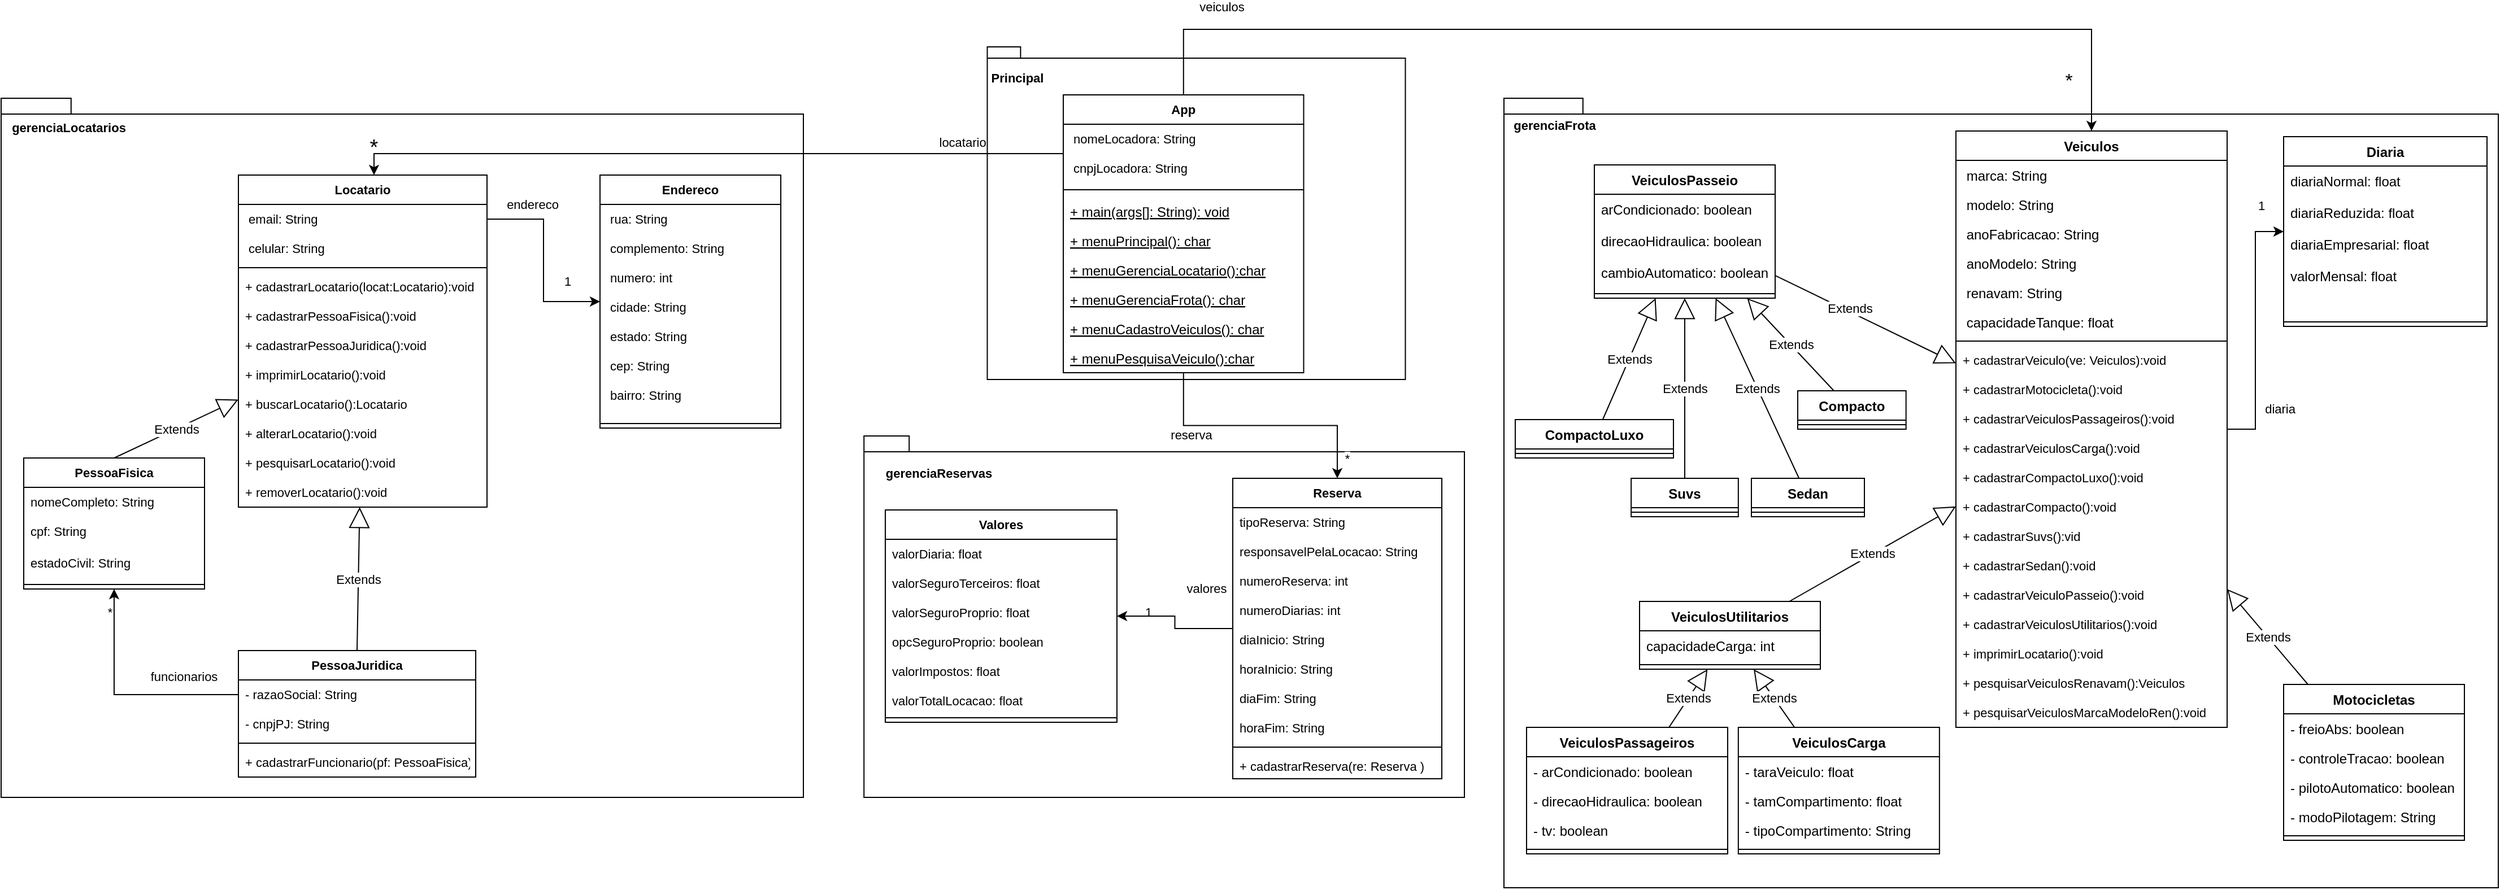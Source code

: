 <mxfile version="17.1.4" type="google"><diagram id="C5RBs43oDa-KdzZeNtuy" name="Page-1"><mxGraphModel dx="2722" dy="3010" grid="1" gridSize="10" guides="1" tooltips="1" connect="1" arrows="1" fold="1" page="1" pageScale="1" pageWidth="1169" pageHeight="827" math="0" shadow="0"><root><mxCell id="WIyWlLk6GJQsqaUBKTNV-0"/><mxCell id="WIyWlLk6GJQsqaUBKTNV-1" parent="WIyWlLk6GJQsqaUBKTNV-0"/><mxCell id="f5WCzHuS6h2SsSPqERTB-0" value="" style="shape=folder;fontStyle=1;spacingTop=10;tabWidth=40;tabHeight=14;tabPosition=left;html=1;rounded=0;" parent="WIyWlLk6GJQsqaUBKTNV-1" vertex="1"><mxGeometry x="200" y="-1759" width="880" height="699" as="geometry"/></mxCell><mxCell id="wvUOga4sZk3MibEgapbi-21" value="" style="shape=folder;fontStyle=0;spacingTop=10;tabWidth=40;tabHeight=14;tabPosition=left;html=1;fontSize=11;" parent="WIyWlLk6GJQsqaUBKTNV-1" vertex="1"><mxGeometry x="-366.38" y="-1460" width="531.38" height="320" as="geometry"/></mxCell><mxCell id="60CtqYvr-XfovUEwotvY-2" value="" style="shape=folder;fontStyle=0;spacingTop=10;tabWidth=40;tabHeight=14;tabPosition=left;html=1;fontSize=11;" parent="WIyWlLk6GJQsqaUBKTNV-1" vertex="1"><mxGeometry x="-1130" y="-1759" width="710" height="619" as="geometry"/></mxCell><mxCell id="60CtqYvr-XfovUEwotvY-3" value="&lt;span style=&quot;font-size: 11px;&quot;&gt;gerenciaLocatarios&lt;/span&gt;" style="text;html=1;strokeColor=none;fillColor=none;align=center;verticalAlign=middle;whiteSpace=wrap;rounded=0;fontSize=11;strokeWidth=1;fontStyle=1" parent="WIyWlLk6GJQsqaUBKTNV-1" vertex="1"><mxGeometry x="-1130" y="-1747" width="120" height="27" as="geometry"/></mxCell><mxCell id="60CtqYvr-XfovUEwotvY-4" value="Locatario" style="swimlane;fontStyle=1;align=center;verticalAlign=top;childLayout=stackLayout;horizontal=1;startSize=26;horizontalStack=0;resizeParent=1;resizeParentMax=0;resizeLast=0;collapsible=1;marginBottom=0;fontSize=11;" parent="WIyWlLk6GJQsqaUBKTNV-1" vertex="1"><mxGeometry x="-920" y="-1691" width="220" height="294" as="geometry"/></mxCell><mxCell id="60CtqYvr-XfovUEwotvY-5" value=" email: String" style="text;strokeColor=none;fillColor=none;align=left;verticalAlign=top;spacingLeft=4;spacingRight=4;overflow=hidden;rotatable=0;points=[[0,0.5],[1,0.5]];portConstraint=eastwest;fontSize=11;" parent="60CtqYvr-XfovUEwotvY-4" vertex="1"><mxGeometry y="26" width="220" height="26" as="geometry"/></mxCell><mxCell id="wpkVDxF6oWRX6tYwEWCK-0" value=" celular: String" style="text;strokeColor=none;fillColor=none;align=left;verticalAlign=top;spacingLeft=4;spacingRight=4;overflow=hidden;rotatable=0;points=[[0,0.5],[1,0.5]];portConstraint=eastwest;fontSize=11;" parent="60CtqYvr-XfovUEwotvY-4" vertex="1"><mxGeometry y="52" width="220" height="26" as="geometry"/></mxCell><mxCell id="60CtqYvr-XfovUEwotvY-6" value="" style="line;strokeWidth=1;fillColor=none;align=left;verticalAlign=middle;spacingTop=-1;spacingLeft=3;spacingRight=3;rotatable=0;labelPosition=right;points=[];portConstraint=eastwest;fontSize=11;" parent="60CtqYvr-XfovUEwotvY-4" vertex="1"><mxGeometry y="78" width="220" height="8" as="geometry"/></mxCell><mxCell id="xu6bEpCi-2sObkax_gMU-1" value="+ cadastrarLocatario(locat:Locatario):void" style="text;strokeColor=none;fillColor=none;align=left;verticalAlign=top;spacingLeft=4;spacingRight=4;overflow=hidden;rotatable=0;points=[[0,0.5],[1,0.5]];portConstraint=eastwest;fontSize=11;" parent="60CtqYvr-XfovUEwotvY-4" vertex="1"><mxGeometry y="86" width="220" height="26" as="geometry"/></mxCell><mxCell id="xu6bEpCi-2sObkax_gMU-2" value="+ cadastrarPessoaFisica():void" style="text;strokeColor=none;fillColor=none;align=left;verticalAlign=top;spacingLeft=4;spacingRight=4;overflow=hidden;rotatable=0;points=[[0,0.5],[1,0.5]];portConstraint=eastwest;fontSize=11;" parent="60CtqYvr-XfovUEwotvY-4" vertex="1"><mxGeometry y="112" width="220" height="26" as="geometry"/></mxCell><mxCell id="xu6bEpCi-2sObkax_gMU-3" value="+ cadastrarPessoaJuridica():void" style="text;strokeColor=none;fillColor=none;align=left;verticalAlign=top;spacingLeft=4;spacingRight=4;overflow=hidden;rotatable=0;points=[[0,0.5],[1,0.5]];portConstraint=eastwest;fontSize=11;" parent="60CtqYvr-XfovUEwotvY-4" vertex="1"><mxGeometry y="138" width="220" height="26" as="geometry"/></mxCell><mxCell id="xu6bEpCi-2sObkax_gMU-4" value="+ imprimirLocatario():void" style="text;strokeColor=none;fillColor=none;align=left;verticalAlign=top;spacingLeft=4;spacingRight=4;overflow=hidden;rotatable=0;points=[[0,0.5],[1,0.5]];portConstraint=eastwest;fontSize=11;" parent="60CtqYvr-XfovUEwotvY-4" vertex="1"><mxGeometry y="164" width="220" height="26" as="geometry"/></mxCell><mxCell id="xu6bEpCi-2sObkax_gMU-5" value="+ buscarLocatario():Locatario" style="text;strokeColor=none;fillColor=none;align=left;verticalAlign=top;spacingLeft=4;spacingRight=4;overflow=hidden;rotatable=0;points=[[0,0.5],[1,0.5]];portConstraint=eastwest;fontSize=11;" parent="60CtqYvr-XfovUEwotvY-4" vertex="1"><mxGeometry y="190" width="220" height="26" as="geometry"/></mxCell><mxCell id="xu6bEpCi-2sObkax_gMU-6" value="+ alterarLocatario():void" style="text;strokeColor=none;fillColor=none;align=left;verticalAlign=top;spacingLeft=4;spacingRight=4;overflow=hidden;rotatable=0;points=[[0,0.5],[1,0.5]];portConstraint=eastwest;fontSize=11;" parent="60CtqYvr-XfovUEwotvY-4" vertex="1"><mxGeometry y="216" width="220" height="26" as="geometry"/></mxCell><mxCell id="xu6bEpCi-2sObkax_gMU-7" value="+ pesquisarLocatario():void" style="text;strokeColor=none;fillColor=none;align=left;verticalAlign=top;spacingLeft=4;spacingRight=4;overflow=hidden;rotatable=0;points=[[0,0.5],[1,0.5]];portConstraint=eastwest;fontSize=11;" parent="60CtqYvr-XfovUEwotvY-4" vertex="1"><mxGeometry y="242" width="220" height="26" as="geometry"/></mxCell><mxCell id="xu6bEpCi-2sObkax_gMU-8" value="+ removerLocatario():void" style="text;strokeColor=none;fillColor=none;align=left;verticalAlign=top;spacingLeft=4;spacingRight=4;overflow=hidden;rotatable=0;points=[[0,0.5],[1,0.5]];portConstraint=eastwest;fontSize=11;" parent="60CtqYvr-XfovUEwotvY-4" vertex="1"><mxGeometry y="268" width="220" height="26" as="geometry"/></mxCell><mxCell id="wpkVDxF6oWRX6tYwEWCK-5" value="Endereco" style="swimlane;fontStyle=1;align=center;verticalAlign=top;childLayout=stackLayout;horizontal=1;startSize=26;horizontalStack=0;resizeParent=1;resizeParentMax=0;resizeLast=0;collapsible=1;marginBottom=0;fontSize=11;" parent="WIyWlLk6GJQsqaUBKTNV-1" vertex="1"><mxGeometry x="-600" y="-1691" width="160" height="224" as="geometry"/></mxCell><mxCell id="wpkVDxF6oWRX6tYwEWCK-6" value=" rua: String" style="text;strokeColor=none;fillColor=none;align=left;verticalAlign=top;spacingLeft=4;spacingRight=4;overflow=hidden;rotatable=0;points=[[0,0.5],[1,0.5]];portConstraint=eastwest;fontSize=11;" parent="wpkVDxF6oWRX6tYwEWCK-5" vertex="1"><mxGeometry y="26" width="160" height="26" as="geometry"/></mxCell><mxCell id="wpkVDxF6oWRX6tYwEWCK-9" value=" complemento: String" style="text;strokeColor=none;fillColor=none;align=left;verticalAlign=top;spacingLeft=4;spacingRight=4;overflow=hidden;rotatable=0;points=[[0,0.5],[1,0.5]];portConstraint=eastwest;fontSize=11;" parent="wpkVDxF6oWRX6tYwEWCK-5" vertex="1"><mxGeometry y="52" width="160" height="26" as="geometry"/></mxCell><mxCell id="wpkVDxF6oWRX6tYwEWCK-12" value=" numero: int" style="text;strokeColor=none;fillColor=none;align=left;verticalAlign=top;spacingLeft=4;spacingRight=4;overflow=hidden;rotatable=0;points=[[0,0.5],[1,0.5]];portConstraint=eastwest;fontSize=11;" parent="wpkVDxF6oWRX6tYwEWCK-5" vertex="1"><mxGeometry y="78" width="160" height="26" as="geometry"/></mxCell><mxCell id="wpkVDxF6oWRX6tYwEWCK-10" value=" cidade: String" style="text;strokeColor=none;fillColor=none;align=left;verticalAlign=top;spacingLeft=4;spacingRight=4;overflow=hidden;rotatable=0;points=[[0,0.5],[1,0.5]];portConstraint=eastwest;fontSize=11;" parent="wpkVDxF6oWRX6tYwEWCK-5" vertex="1"><mxGeometry y="104" width="160" height="26" as="geometry"/></mxCell><mxCell id="25OXqh8H817tWgB1bg8E-10" value=" estado: String" style="text;strokeColor=none;fillColor=none;align=left;verticalAlign=top;spacingLeft=4;spacingRight=4;overflow=hidden;rotatable=0;points=[[0,0.5],[1,0.5]];portConstraint=eastwest;fontSize=11;" vertex="1" parent="wpkVDxF6oWRX6tYwEWCK-5"><mxGeometry y="130" width="160" height="26" as="geometry"/></mxCell><mxCell id="wpkVDxF6oWRX6tYwEWCK-11" value=" cep: String&#10;&#10; bairro: String&#10; &#10;" style="text;strokeColor=none;fillColor=none;align=left;verticalAlign=top;spacingLeft=4;spacingRight=4;overflow=hidden;rotatable=0;points=[[0,0.5],[1,0.5]];portConstraint=eastwest;fontSize=11;" parent="wpkVDxF6oWRX6tYwEWCK-5" vertex="1"><mxGeometry y="156" width="160" height="60" as="geometry"/></mxCell><mxCell id="wpkVDxF6oWRX6tYwEWCK-7" value="" style="line;strokeWidth=1;fillColor=none;align=left;verticalAlign=middle;spacingTop=-1;spacingLeft=3;spacingRight=3;rotatable=0;labelPosition=right;points=[];portConstraint=eastwest;fontSize=11;" parent="wpkVDxF6oWRX6tYwEWCK-5" vertex="1"><mxGeometry y="216" width="160" height="8" as="geometry"/></mxCell><mxCell id="wpkVDxF6oWRX6tYwEWCK-16" value="PessoaFisica" style="swimlane;fontStyle=1;align=center;verticalAlign=top;childLayout=stackLayout;horizontal=1;startSize=26;horizontalStack=0;resizeParent=1;resizeParentMax=0;resizeLast=0;collapsible=1;marginBottom=0;fontSize=11;" parent="WIyWlLk6GJQsqaUBKTNV-1" vertex="1"><mxGeometry x="-1110" y="-1440.5" width="160" height="116" as="geometry"/></mxCell><mxCell id="wpkVDxF6oWRX6tYwEWCK-17" value="nomeCompleto: String" style="text;strokeColor=none;fillColor=none;align=left;verticalAlign=top;spacingLeft=4;spacingRight=4;overflow=hidden;rotatable=0;points=[[0,0.5],[1,0.5]];portConstraint=eastwest;fontSize=11;" parent="wpkVDxF6oWRX6tYwEWCK-16" vertex="1"><mxGeometry y="26" width="160" height="26" as="geometry"/></mxCell><mxCell id="wpkVDxF6oWRX6tYwEWCK-20" value="cpf: String" style="text;strokeColor=none;fillColor=none;align=left;verticalAlign=top;spacingLeft=4;spacingRight=4;overflow=hidden;rotatable=0;points=[[0,0.5],[1,0.5]];portConstraint=eastwest;fontSize=11;" parent="wpkVDxF6oWRX6tYwEWCK-16" vertex="1"><mxGeometry y="52" width="160" height="28" as="geometry"/></mxCell><mxCell id="e04kDL-8X97WG5UalyEQ-0" value="estadoCivil: String" style="text;strokeColor=none;fillColor=none;align=left;verticalAlign=top;spacingLeft=4;spacingRight=4;overflow=hidden;rotatable=0;points=[[0,0.5],[1,0.5]];portConstraint=eastwest;fontSize=11;" parent="wpkVDxF6oWRX6tYwEWCK-16" vertex="1"><mxGeometry y="80" width="160" height="28" as="geometry"/></mxCell><mxCell id="wpkVDxF6oWRX6tYwEWCK-18" value="" style="line;strokeWidth=1;fillColor=none;align=left;verticalAlign=middle;spacingTop=-1;spacingLeft=3;spacingRight=3;rotatable=0;labelPosition=right;points=[];portConstraint=eastwest;fontSize=11;" parent="wpkVDxF6oWRX6tYwEWCK-16" vertex="1"><mxGeometry y="108" width="160" height="8" as="geometry"/></mxCell><mxCell id="wpkVDxF6oWRX6tYwEWCK-21" value="PessoaJuridica" style="swimlane;fontStyle=1;align=center;verticalAlign=top;childLayout=stackLayout;horizontal=1;startSize=26;horizontalStack=0;resizeParent=1;resizeParentMax=0;resizeLast=0;collapsible=1;marginBottom=0;fontSize=11;" parent="WIyWlLk6GJQsqaUBKTNV-1" vertex="1"><mxGeometry x="-920" y="-1270" width="210" height="112" as="geometry"/></mxCell><mxCell id="wpkVDxF6oWRX6tYwEWCK-22" value="- razaoSocial: String" style="text;strokeColor=none;fillColor=none;align=left;verticalAlign=top;spacingLeft=4;spacingRight=4;overflow=hidden;rotatable=0;points=[[0,0.5],[1,0.5]];portConstraint=eastwest;fontSize=11;" parent="wpkVDxF6oWRX6tYwEWCK-21" vertex="1"><mxGeometry y="26" width="210" height="26" as="geometry"/></mxCell><mxCell id="25OXqh8H817tWgB1bg8E-2" value="- cnpjPJ: String" style="text;strokeColor=none;fillColor=none;align=left;verticalAlign=top;spacingLeft=4;spacingRight=4;overflow=hidden;rotatable=0;points=[[0,0.5],[1,0.5]];portConstraint=eastwest;fontSize=11;" vertex="1" parent="wpkVDxF6oWRX6tYwEWCK-21"><mxGeometry y="52" width="210" height="26" as="geometry"/></mxCell><mxCell id="wpkVDxF6oWRX6tYwEWCK-23" value="" style="line;strokeWidth=1;fillColor=none;align=left;verticalAlign=middle;spacingTop=-1;spacingLeft=3;spacingRight=3;rotatable=0;labelPosition=right;points=[];portConstraint=eastwest;fontSize=11;" parent="wpkVDxF6oWRX6tYwEWCK-21" vertex="1"><mxGeometry y="78" width="210" height="8" as="geometry"/></mxCell><mxCell id="7Cum5CTZ3WNwunQcA9HG-51" value="+ cadastrarFuncionario(pf: PessoaFisica)" style="text;strokeColor=none;fillColor=none;align=left;verticalAlign=top;spacingLeft=4;spacingRight=4;overflow=hidden;rotatable=0;points=[[0,0.5],[1,0.5]];portConstraint=eastwest;fontSize=11;" parent="wpkVDxF6oWRX6tYwEWCK-21" vertex="1"><mxGeometry y="86" width="210" height="26" as="geometry"/></mxCell><mxCell id="wpkVDxF6oWRX6tYwEWCK-46" value="" style="shape=folder;fontStyle=1;spacingTop=10;tabWidth=10;tabHeight=10;tabPosition=left;html=1;fontSize=11;" parent="WIyWlLk6GJQsqaUBKTNV-1" vertex="1"><mxGeometry x="-257.25" y="-1804.5" width="370" height="294.5" as="geometry"/></mxCell><mxCell id="g0V26bKzWmgURF2qT0NO-32" style="edgeStyle=orthogonalEdgeStyle;rounded=0;orthogonalLoop=1;jettySize=auto;html=1;" parent="WIyWlLk6GJQsqaUBKTNV-1" source="wpkVDxF6oWRX6tYwEWCK-49" target="60CtqYvr-XfovUEwotvY-4" edge="1"><mxGeometry relative="1" as="geometry"><Array as="points"><mxPoint x="-800" y="-1710"/></Array></mxGeometry></mxCell><mxCell id="g0V26bKzWmgURF2qT0NO-33" value="&amp;nbsp;locatario" style="edgeLabel;html=1;align=center;verticalAlign=middle;resizable=0;points=[];" parent="g0V26bKzWmgURF2qT0NO-32" connectable="0" vertex="1"><mxGeometry x="-0.872" y="-2" relative="1" as="geometry"><mxPoint x="-51" y="-8" as="offset"/></mxGeometry></mxCell><mxCell id="7Cum5CTZ3WNwunQcA9HG-33" style="edgeStyle=orthogonalEdgeStyle;rounded=0;orthogonalLoop=1;jettySize=auto;html=1;" parent="WIyWlLk6GJQsqaUBKTNV-1" source="wpkVDxF6oWRX6tYwEWCK-49" target="wvUOga4sZk3MibEgapbi-26" edge="1"><mxGeometry relative="1" as="geometry"/></mxCell><mxCell id="7Cum5CTZ3WNwunQcA9HG-34" value="reserva" style="edgeLabel;html=1;align=center;verticalAlign=middle;resizable=0;points=[];" parent="7Cum5CTZ3WNwunQcA9HG-33" connectable="0" vertex="1"><mxGeometry x="-0.151" relative="1" as="geometry"><mxPoint x="-44" y="8" as="offset"/></mxGeometry></mxCell><mxCell id="7Cum5CTZ3WNwunQcA9HG-35" value="*" style="edgeLabel;html=1;align=center;verticalAlign=middle;resizable=0;points=[];" parent="7Cum5CTZ3WNwunQcA9HG-33" connectable="0" vertex="1"><mxGeometry x="0.636" y="-1" relative="1" as="geometry"><mxPoint x="9" y="24" as="offset"/></mxGeometry></mxCell><mxCell id="7Cum5CTZ3WNwunQcA9HG-48" style="edgeStyle=orthogonalEdgeStyle;rounded=0;orthogonalLoop=1;jettySize=auto;html=1;" parent="WIyWlLk6GJQsqaUBKTNV-1" source="wpkVDxF6oWRX6tYwEWCK-49" target="f5WCzHuS6h2SsSPqERTB-1" edge="1"><mxGeometry relative="1" as="geometry"><Array as="points"><mxPoint x="-84" y="-1820"/><mxPoint x="720" y="-1820"/></Array></mxGeometry></mxCell><mxCell id="7Cum5CTZ3WNwunQcA9HG-49" value="veiculos" style="edgeLabel;html=1;align=center;verticalAlign=middle;resizable=0;points=[];" parent="7Cum5CTZ3WNwunQcA9HG-48" connectable="0" vertex="1"><mxGeometry x="-0.648" y="1" relative="1" as="geometry"><mxPoint x="-76" y="-19" as="offset"/></mxGeometry></mxCell><mxCell id="wpkVDxF6oWRX6tYwEWCK-49" value="App" style="swimlane;fontStyle=1;align=center;verticalAlign=top;childLayout=stackLayout;horizontal=1;startSize=26;horizontalStack=0;resizeParent=1;resizeParentMax=0;resizeLast=0;collapsible=1;marginBottom=0;fontSize=11;" parent="WIyWlLk6GJQsqaUBKTNV-1" vertex="1"><mxGeometry x="-190" y="-1762" width="212.75" height="246" as="geometry"/></mxCell><mxCell id="25OXqh8H817tWgB1bg8E-6" value=" nomeLocadora: String" style="text;strokeColor=none;fillColor=none;align=left;verticalAlign=top;spacingLeft=4;spacingRight=4;overflow=hidden;rotatable=0;points=[[0,0.5],[1,0.5]];portConstraint=eastwest;fontSize=11;" vertex="1" parent="wpkVDxF6oWRX6tYwEWCK-49"><mxGeometry y="26" width="212.75" height="26" as="geometry"/></mxCell><mxCell id="25OXqh8H817tWgB1bg8E-7" value=" cnpjLocadora: String" style="text;strokeColor=none;fillColor=none;align=left;verticalAlign=top;spacingLeft=4;spacingRight=4;overflow=hidden;rotatable=0;points=[[0,0.5],[1,0.5]];portConstraint=eastwest;fontSize=11;" vertex="1" parent="wpkVDxF6oWRX6tYwEWCK-49"><mxGeometry y="52" width="212.75" height="26" as="geometry"/></mxCell><mxCell id="wpkVDxF6oWRX6tYwEWCK-51" value="" style="line;strokeWidth=1;fillColor=none;align=left;verticalAlign=middle;spacingTop=-1;spacingLeft=3;spacingRight=3;rotatable=0;labelPosition=right;points=[];portConstraint=eastwest;fontSize=11;" parent="wpkVDxF6oWRX6tYwEWCK-49" vertex="1"><mxGeometry y="78" width="212.75" height="12" as="geometry"/></mxCell><mxCell id="g0V26bKzWmgURF2qT0NO-4" value="+ main(args[]: String): void" style="text;strokeColor=none;fillColor=none;align=left;verticalAlign=top;spacingLeft=4;spacingRight=4;overflow=hidden;rotatable=0;points=[[0,0.5],[1,0.5]];portConstraint=eastwest;fontStyle=4" parent="wpkVDxF6oWRX6tYwEWCK-49" vertex="1"><mxGeometry y="90" width="212.75" height="26" as="geometry"/></mxCell><mxCell id="g0V26bKzWmgURF2qT0NO-45" value="+ menuPrincipal(): char" style="text;strokeColor=none;fillColor=none;align=left;verticalAlign=top;spacingLeft=4;spacingRight=4;overflow=hidden;rotatable=0;points=[[0,0.5],[1,0.5]];portConstraint=eastwest;fontStyle=4" parent="wpkVDxF6oWRX6tYwEWCK-49" vertex="1"><mxGeometry y="116" width="212.75" height="26" as="geometry"/></mxCell><mxCell id="g0V26bKzWmgURF2qT0NO-41" value="+ menuGerenciaLocatario():char" style="text;strokeColor=none;fillColor=none;align=left;verticalAlign=top;spacingLeft=4;spacingRight=4;overflow=hidden;rotatable=0;points=[[0,0.5],[1,0.5]];portConstraint=eastwest;fontStyle=4" parent="wpkVDxF6oWRX6tYwEWCK-49" vertex="1"><mxGeometry y="142" width="212.75" height="26" as="geometry"/></mxCell><mxCell id="C8xIl4QPPgChBTK_NJgy-20" value="+ menuGerenciaFrota(): char" style="text;strokeColor=none;fillColor=none;align=left;verticalAlign=top;spacingLeft=4;spacingRight=4;overflow=hidden;rotatable=0;points=[[0,0.5],[1,0.5]];portConstraint=eastwest;fontStyle=4" parent="wpkVDxF6oWRX6tYwEWCK-49" vertex="1"><mxGeometry y="168" width="212.75" height="26" as="geometry"/></mxCell><mxCell id="C8xIl4QPPgChBTK_NJgy-21" value="+ menuCadastroVeiculos(): char" style="text;strokeColor=none;fillColor=none;align=left;verticalAlign=top;spacingLeft=4;spacingRight=4;overflow=hidden;rotatable=0;points=[[0,0.5],[1,0.5]];portConstraint=eastwest;fontStyle=4" parent="wpkVDxF6oWRX6tYwEWCK-49" vertex="1"><mxGeometry y="194" width="212.75" height="26" as="geometry"/></mxCell><mxCell id="C8xIl4QPPgChBTK_NJgy-22" value="+ menuPesquisaVeiculo():char" style="text;strokeColor=none;fillColor=none;align=left;verticalAlign=top;spacingLeft=4;spacingRight=4;overflow=hidden;rotatable=0;points=[[0,0.5],[1,0.5]];portConstraint=eastwest;fontStyle=4" parent="wpkVDxF6oWRX6tYwEWCK-49" vertex="1"><mxGeometry y="220" width="212.75" height="26" as="geometry"/></mxCell><mxCell id="wpkVDxF6oWRX6tYwEWCK-55" value="Principal" style="text;html=1;strokeColor=none;fillColor=none;align=center;verticalAlign=middle;whiteSpace=wrap;rounded=0;fontSize=11;fontStyle=1" parent="WIyWlLk6GJQsqaUBKTNV-1" vertex="1"><mxGeometry x="-250" y="-1792" width="39" height="30" as="geometry"/></mxCell><mxCell id="wpkVDxF6oWRX6tYwEWCK-72" style="edgeStyle=orthogonalEdgeStyle;rounded=0;orthogonalLoop=1;jettySize=auto;html=1;fontSize=11;" parent="WIyWlLk6GJQsqaUBKTNV-1" source="wpkVDxF6oWRX6tYwEWCK-22" target="wpkVDxF6oWRX6tYwEWCK-16" edge="1"><mxGeometry relative="1" as="geometry"><Array as="points"/></mxGeometry></mxCell><mxCell id="wpkVDxF6oWRX6tYwEWCK-73" value="&amp;nbsp;funcionarios" style="edgeLabel;html=1;align=center;verticalAlign=middle;resizable=0;points=[];fontSize=11;" parent="wpkVDxF6oWRX6tYwEWCK-72" vertex="1" connectable="0"><mxGeometry x="-0.646" relative="1" as="geometry"><mxPoint x="-14" y="-16" as="offset"/></mxGeometry></mxCell><mxCell id="wpkVDxF6oWRX6tYwEWCK-76" value="*" style="edgeLabel;html=1;align=center;verticalAlign=middle;resizable=0;points=[];fontSize=11;" parent="wpkVDxF6oWRX6tYwEWCK-72" vertex="1" connectable="0"><mxGeometry x="0.742" y="-2" relative="1" as="geometry"><mxPoint x="-6" y="-6" as="offset"/></mxGeometry></mxCell><mxCell id="wvUOga4sZk3MibEgapbi-12" style="edgeStyle=orthogonalEdgeStyle;rounded=0;orthogonalLoop=1;jettySize=auto;html=1;fontSize=11;" parent="WIyWlLk6GJQsqaUBKTNV-1" source="f5WCzHuS6h2SsSPqERTB-1" target="f5WCzHuS6h2SsSPqERTB-69" edge="1"><mxGeometry relative="1" as="geometry"/></mxCell><mxCell id="f5WCzHuS6h2SsSPqERTB-1" value="Veiculos" style="swimlane;fontStyle=1;align=center;verticalAlign=top;childLayout=stackLayout;horizontal=1;startSize=26;horizontalStack=0;resizeParent=1;resizeParentMax=0;resizeLast=0;collapsible=1;marginBottom=0;rounded=0;" parent="WIyWlLk6GJQsqaUBKTNV-1" vertex="1"><mxGeometry x="600" y="-1730" width="240" height="528" as="geometry"/></mxCell><mxCell id="f5WCzHuS6h2SsSPqERTB-2" value=" marca: String" style="text;strokeColor=none;fillColor=none;align=left;verticalAlign=top;spacingLeft=4;spacingRight=4;overflow=hidden;rotatable=0;points=[[0,0.5],[1,0.5]];portConstraint=eastwest;rounded=0;" parent="f5WCzHuS6h2SsSPqERTB-1" vertex="1"><mxGeometry y="26" width="240" height="26" as="geometry"/></mxCell><mxCell id="f5WCzHuS6h2SsSPqERTB-3" value=" modelo: String" style="text;strokeColor=none;fillColor=none;align=left;verticalAlign=top;spacingLeft=4;spacingRight=4;overflow=hidden;rotatable=0;points=[[0,0.5],[1,0.5]];portConstraint=eastwest;rounded=0;" parent="f5WCzHuS6h2SsSPqERTB-1" vertex="1"><mxGeometry y="52" width="240" height="26" as="geometry"/></mxCell><mxCell id="f5WCzHuS6h2SsSPqERTB-4" value=" anoFabricacao: String" style="text;strokeColor=none;fillColor=none;align=left;verticalAlign=top;spacingLeft=4;spacingRight=4;overflow=hidden;rotatable=0;points=[[0,0.5],[1,0.5]];portConstraint=eastwest;rounded=0;" parent="f5WCzHuS6h2SsSPqERTB-1" vertex="1"><mxGeometry y="78" width="240" height="26" as="geometry"/></mxCell><mxCell id="f5WCzHuS6h2SsSPqERTB-5" value=" anoModelo: String" style="text;strokeColor=none;fillColor=none;align=left;verticalAlign=top;spacingLeft=4;spacingRight=4;overflow=hidden;rotatable=0;points=[[0,0.5],[1,0.5]];portConstraint=eastwest;rounded=0;" parent="f5WCzHuS6h2SsSPqERTB-1" vertex="1"><mxGeometry y="104" width="240" height="26" as="geometry"/></mxCell><mxCell id="f5WCzHuS6h2SsSPqERTB-6" value=" renavam: String" style="text;strokeColor=none;fillColor=none;align=left;verticalAlign=top;spacingLeft=4;spacingRight=4;overflow=hidden;rotatable=0;points=[[0,0.5],[1,0.5]];portConstraint=eastwest;rounded=0;" parent="f5WCzHuS6h2SsSPqERTB-1" vertex="1"><mxGeometry y="130" width="240" height="26" as="geometry"/></mxCell><mxCell id="f5WCzHuS6h2SsSPqERTB-7" value=" capacidadeTanque: float" style="text;strokeColor=none;fillColor=none;align=left;verticalAlign=top;spacingLeft=4;spacingRight=4;overflow=hidden;rotatable=0;points=[[0,0.5],[1,0.5]];portConstraint=eastwest;rounded=0;" parent="f5WCzHuS6h2SsSPqERTB-1" vertex="1"><mxGeometry y="156" width="240" height="26" as="geometry"/></mxCell><mxCell id="f5WCzHuS6h2SsSPqERTB-8" value="" style="line;strokeWidth=1;fillColor=none;align=left;verticalAlign=middle;spacingTop=-1;spacingLeft=3;spacingRight=3;rotatable=0;labelPosition=right;points=[];portConstraint=eastwest;rounded=0;" parent="f5WCzHuS6h2SsSPqERTB-1" vertex="1"><mxGeometry y="182" width="240" height="8" as="geometry"/></mxCell><mxCell id="7Cum5CTZ3WNwunQcA9HG-1" value="+ cadastrarVeiculo(ve: Veiculos):void" style="text;strokeColor=none;fillColor=none;align=left;verticalAlign=top;spacingLeft=4;spacingRight=4;overflow=hidden;rotatable=0;points=[[0,0.5],[1,0.5]];portConstraint=eastwest;fontSize=11;" parent="f5WCzHuS6h2SsSPqERTB-1" vertex="1"><mxGeometry y="190" width="240" height="26" as="geometry"/></mxCell><mxCell id="7Cum5CTZ3WNwunQcA9HG-3" value="+ cadastrarMotocicleta():void" style="text;strokeColor=none;fillColor=none;align=left;verticalAlign=top;spacingLeft=4;spacingRight=4;overflow=hidden;rotatable=0;points=[[0,0.5],[1,0.5]];portConstraint=eastwest;fontSize=11;" parent="f5WCzHuS6h2SsSPqERTB-1" vertex="1"><mxGeometry y="216" width="240" height="26" as="geometry"/></mxCell><mxCell id="7Cum5CTZ3WNwunQcA9HG-6" value="+ cadastrarVeiculosPassageiros():void" style="text;strokeColor=none;fillColor=none;align=left;verticalAlign=top;spacingLeft=4;spacingRight=4;overflow=hidden;rotatable=0;points=[[0,0.5],[1,0.5]];portConstraint=eastwest;fontSize=11;" parent="f5WCzHuS6h2SsSPqERTB-1" vertex="1"><mxGeometry y="242" width="240" height="26" as="geometry"/></mxCell><mxCell id="7Cum5CTZ3WNwunQcA9HG-7" value="+ cadastrarVeiculosCarga():void" style="text;strokeColor=none;fillColor=none;align=left;verticalAlign=top;spacingLeft=4;spacingRight=4;overflow=hidden;rotatable=0;points=[[0,0.5],[1,0.5]];portConstraint=eastwest;fontSize=11;" parent="f5WCzHuS6h2SsSPqERTB-1" vertex="1"><mxGeometry y="268" width="240" height="26" as="geometry"/></mxCell><mxCell id="7Cum5CTZ3WNwunQcA9HG-9" value="+ cadastrarCompactoLuxo():void" style="text;strokeColor=none;fillColor=none;align=left;verticalAlign=top;spacingLeft=4;spacingRight=4;overflow=hidden;rotatable=0;points=[[0,0.5],[1,0.5]];portConstraint=eastwest;fontSize=11;" parent="f5WCzHuS6h2SsSPqERTB-1" vertex="1"><mxGeometry y="294" width="240" height="26" as="geometry"/></mxCell><mxCell id="7Cum5CTZ3WNwunQcA9HG-8" value="+ cadastrarCompacto():void" style="text;strokeColor=none;fillColor=none;align=left;verticalAlign=top;spacingLeft=4;spacingRight=4;overflow=hidden;rotatable=0;points=[[0,0.5],[1,0.5]];portConstraint=eastwest;fontSize=11;" parent="f5WCzHuS6h2SsSPqERTB-1" vertex="1"><mxGeometry y="320" width="240" height="26" as="geometry"/></mxCell><mxCell id="7Cum5CTZ3WNwunQcA9HG-10" value="+ cadastrarSuvs():vid" style="text;strokeColor=none;fillColor=none;align=left;verticalAlign=top;spacingLeft=4;spacingRight=4;overflow=hidden;rotatable=0;points=[[0,0.5],[1,0.5]];portConstraint=eastwest;fontSize=11;" parent="f5WCzHuS6h2SsSPqERTB-1" vertex="1"><mxGeometry y="346" width="240" height="26" as="geometry"/></mxCell><mxCell id="7Cum5CTZ3WNwunQcA9HG-11" value="+ cadastrarSedan():void" style="text;strokeColor=none;fillColor=none;align=left;verticalAlign=top;spacingLeft=4;spacingRight=4;overflow=hidden;rotatable=0;points=[[0,0.5],[1,0.5]];portConstraint=eastwest;fontSize=11;" parent="f5WCzHuS6h2SsSPqERTB-1" vertex="1"><mxGeometry y="372" width="240" height="26" as="geometry"/></mxCell><mxCell id="7Cum5CTZ3WNwunQcA9HG-13" value="+ cadastrarVeiculoPasseio():void" style="text;strokeColor=none;fillColor=none;align=left;verticalAlign=top;spacingLeft=4;spacingRight=4;overflow=hidden;rotatable=0;points=[[0,0.5],[1,0.5]];portConstraint=eastwest;fontSize=11;" parent="f5WCzHuS6h2SsSPqERTB-1" vertex="1"><mxGeometry y="398" width="240" height="26" as="geometry"/></mxCell><mxCell id="7Cum5CTZ3WNwunQcA9HG-14" value="+ cadastrarVeiculosUtilitarios():void" style="text;strokeColor=none;fillColor=none;align=left;verticalAlign=top;spacingLeft=4;spacingRight=4;overflow=hidden;rotatable=0;points=[[0,0.5],[1,0.5]];portConstraint=eastwest;fontSize=11;" parent="f5WCzHuS6h2SsSPqERTB-1" vertex="1"><mxGeometry y="424" width="240" height="26" as="geometry"/></mxCell><mxCell id="7Cum5CTZ3WNwunQcA9HG-15" value="+ imprimirLocatario():void" style="text;strokeColor=none;fillColor=none;align=left;verticalAlign=top;spacingLeft=4;spacingRight=4;overflow=hidden;rotatable=0;points=[[0,0.5],[1,0.5]];portConstraint=eastwest;fontSize=11;" parent="f5WCzHuS6h2SsSPqERTB-1" vertex="1"><mxGeometry y="450" width="240" height="26" as="geometry"/></mxCell><mxCell id="7Cum5CTZ3WNwunQcA9HG-19" value="+ pesquisarVeiculosRenavam():Veiculos" style="text;strokeColor=none;fillColor=none;align=left;verticalAlign=top;spacingLeft=4;spacingRight=4;overflow=hidden;rotatable=0;points=[[0,0.5],[1,0.5]];portConstraint=eastwest;fontSize=11;" parent="f5WCzHuS6h2SsSPqERTB-1" vertex="1"><mxGeometry y="476" width="240" height="26" as="geometry"/></mxCell><mxCell id="7Cum5CTZ3WNwunQcA9HG-18" value="+ pesquisarVeiculosMarcaModeloRen():void" style="text;strokeColor=none;fillColor=none;align=left;verticalAlign=top;spacingLeft=4;spacingRight=4;overflow=hidden;rotatable=0;points=[[0,0.5],[1,0.5]];portConstraint=eastwest;fontSize=11;" parent="f5WCzHuS6h2SsSPqERTB-1" vertex="1"><mxGeometry y="502" width="240" height="26" as="geometry"/></mxCell><mxCell id="f5WCzHuS6h2SsSPqERTB-10" value="VeiculosPasseio" style="swimlane;fontStyle=1;align=center;verticalAlign=top;childLayout=stackLayout;horizontal=1;startSize=26;horizontalStack=0;resizeParent=1;resizeParentMax=0;resizeLast=0;collapsible=1;marginBottom=0;rounded=0;" parent="WIyWlLk6GJQsqaUBKTNV-1" vertex="1"><mxGeometry x="280" y="-1700" width="160" height="118" as="geometry"/></mxCell><mxCell id="f5WCzHuS6h2SsSPqERTB-11" value="arCondicionado: boolean&#10;&#10;direcaoHidraulica: boolean&#10;&#10;cambioAutomatico: boolean" style="text;strokeColor=none;fillColor=none;align=left;verticalAlign=top;spacingLeft=4;spacingRight=4;overflow=hidden;rotatable=0;points=[[0,0.5],[1,0.5]];portConstraint=eastwest;rounded=0;" parent="f5WCzHuS6h2SsSPqERTB-10" vertex="1"><mxGeometry y="26" width="160" height="84" as="geometry"/></mxCell><mxCell id="f5WCzHuS6h2SsSPqERTB-12" value="" style="line;strokeWidth=1;fillColor=none;align=left;verticalAlign=middle;spacingTop=-1;spacingLeft=3;spacingRight=3;rotatable=0;labelPosition=right;points=[];portConstraint=eastwest;rounded=0;" parent="f5WCzHuS6h2SsSPqERTB-10" vertex="1"><mxGeometry y="110" width="160" height="8" as="geometry"/></mxCell><mxCell id="f5WCzHuS6h2SsSPqERTB-14" value="VeiculosUtilitarios" style="swimlane;fontStyle=1;align=center;verticalAlign=top;childLayout=stackLayout;horizontal=1;startSize=26;horizontalStack=0;resizeParent=1;resizeParentMax=0;resizeLast=0;collapsible=1;marginBottom=0;rounded=0;" parent="WIyWlLk6GJQsqaUBKTNV-1" vertex="1"><mxGeometry x="320.0" y="-1313.5" width="160" height="60" as="geometry"/></mxCell><mxCell id="f5WCzHuS6h2SsSPqERTB-15" value="capacidadeCarga: int" style="text;strokeColor=none;fillColor=none;align=left;verticalAlign=top;spacingLeft=4;spacingRight=4;overflow=hidden;rotatable=0;points=[[0,0.5],[1,0.5]];portConstraint=eastwest;rounded=0;" parent="f5WCzHuS6h2SsSPqERTB-14" vertex="1"><mxGeometry y="26" width="160" height="26" as="geometry"/></mxCell><mxCell id="f5WCzHuS6h2SsSPqERTB-16" value="" style="line;strokeWidth=1;fillColor=none;align=left;verticalAlign=middle;spacingTop=-1;spacingLeft=3;spacingRight=3;rotatable=0;labelPosition=right;points=[];portConstraint=eastwest;rounded=0;" parent="f5WCzHuS6h2SsSPqERTB-14" vertex="1"><mxGeometry y="52" width="160" height="8" as="geometry"/></mxCell><mxCell id="f5WCzHuS6h2SsSPqERTB-18" value="Motocicletas" style="swimlane;fontStyle=1;align=center;verticalAlign=top;childLayout=stackLayout;horizontal=1;startSize=26;horizontalStack=0;resizeParent=1;resizeParentMax=0;resizeLast=0;collapsible=1;marginBottom=0;rounded=0;" parent="WIyWlLk6GJQsqaUBKTNV-1" vertex="1"><mxGeometry x="890" y="-1240" width="160" height="138" as="geometry"/></mxCell><mxCell id="e04kDL-8X97WG5UalyEQ-29" value="- freioAbs: boolean" style="text;strokeColor=none;fillColor=none;align=left;verticalAlign=top;spacingLeft=4;spacingRight=4;overflow=hidden;rotatable=0;points=[[0,0.5],[1,0.5]];portConstraint=eastwest;rounded=0;sketch=0;" parent="f5WCzHuS6h2SsSPqERTB-18" vertex="1"><mxGeometry y="26" width="160" height="26" as="geometry"/></mxCell><mxCell id="e04kDL-8X97WG5UalyEQ-30" value="- controleTracao: boolean" style="text;strokeColor=none;fillColor=none;align=left;verticalAlign=top;spacingLeft=4;spacingRight=4;overflow=hidden;rotatable=0;points=[[0,0.5],[1,0.5]];portConstraint=eastwest;rounded=0;sketch=0;" parent="f5WCzHuS6h2SsSPqERTB-18" vertex="1"><mxGeometry y="52" width="160" height="26" as="geometry"/></mxCell><mxCell id="f5WCzHuS6h2SsSPqERTB-45" value="- pilotoAutomatico: boolean" style="text;strokeColor=none;fillColor=none;align=left;verticalAlign=top;spacingLeft=4;spacingRight=4;overflow=hidden;rotatable=0;points=[[0,0.5],[1,0.5]];portConstraint=eastwest;rounded=0;sketch=0;" parent="f5WCzHuS6h2SsSPqERTB-18" vertex="1"><mxGeometry y="78" width="160" height="26" as="geometry"/></mxCell><mxCell id="e04kDL-8X97WG5UalyEQ-32" value="- modoPilotagem: String" style="text;strokeColor=none;fillColor=none;align=left;verticalAlign=top;spacingLeft=4;spacingRight=4;overflow=hidden;rotatable=0;points=[[0,0.5],[1,0.5]];portConstraint=eastwest;rounded=0;sketch=0;" parent="f5WCzHuS6h2SsSPqERTB-18" vertex="1"><mxGeometry y="104" width="160" height="26" as="geometry"/></mxCell><mxCell id="f5WCzHuS6h2SsSPqERTB-20" value="" style="line;strokeWidth=1;fillColor=none;align=left;verticalAlign=middle;spacingTop=-1;spacingLeft=3;spacingRight=3;rotatable=0;labelPosition=right;points=[];portConstraint=eastwest;rounded=0;" parent="f5WCzHuS6h2SsSPqERTB-18" vertex="1"><mxGeometry y="130" width="160" height="8" as="geometry"/></mxCell><mxCell id="f5WCzHuS6h2SsSPqERTB-49" value="VeiculosCarga" style="swimlane;fontStyle=1;align=center;verticalAlign=top;childLayout=stackLayout;horizontal=1;startSize=26;horizontalStack=0;resizeParent=1;resizeParentMax=0;resizeLast=0;collapsible=1;marginBottom=0;rounded=0;sketch=0;" parent="WIyWlLk6GJQsqaUBKTNV-1" vertex="1"><mxGeometry x="407.42" y="-1202" width="178" height="112" as="geometry"/></mxCell><mxCell id="f5WCzHuS6h2SsSPqERTB-51" value="- taraVeiculo: float" style="text;strokeColor=none;fillColor=none;align=left;verticalAlign=top;spacingLeft=4;spacingRight=4;overflow=hidden;rotatable=0;points=[[0,0.5],[1,0.5]];portConstraint=eastwest;rounded=0;sketch=0;" parent="f5WCzHuS6h2SsSPqERTB-49" vertex="1"><mxGeometry y="26" width="178" height="26" as="geometry"/></mxCell><mxCell id="e04kDL-8X97WG5UalyEQ-31" value="- tamCompartimento: float" style="text;strokeColor=none;fillColor=none;align=left;verticalAlign=top;spacingLeft=4;spacingRight=4;overflow=hidden;rotatable=0;points=[[0,0.5],[1,0.5]];portConstraint=eastwest;rounded=0;sketch=0;" parent="f5WCzHuS6h2SsSPqERTB-49" vertex="1"><mxGeometry y="52" width="178" height="26" as="geometry"/></mxCell><mxCell id="25OXqh8H817tWgB1bg8E-9" value="- tipoCompartimento: String" style="text;strokeColor=none;fillColor=none;align=left;verticalAlign=top;spacingLeft=4;spacingRight=4;overflow=hidden;rotatable=0;points=[[0,0.5],[1,0.5]];portConstraint=eastwest;rounded=0;sketch=0;" vertex="1" parent="f5WCzHuS6h2SsSPqERTB-49"><mxGeometry y="78" width="178" height="26" as="geometry"/></mxCell><mxCell id="f5WCzHuS6h2SsSPqERTB-53" value="" style="line;strokeWidth=1;fillColor=none;align=left;verticalAlign=middle;spacingTop=-1;spacingLeft=3;spacingRight=3;rotatable=0;labelPosition=right;points=[];portConstraint=eastwest;rounded=0;sketch=0;" parent="f5WCzHuS6h2SsSPqERTB-49" vertex="1"><mxGeometry y="104" width="178" height="8" as="geometry"/></mxCell><mxCell id="f5WCzHuS6h2SsSPqERTB-55" value="VeiculosPassageiros" style="swimlane;fontStyle=1;align=center;verticalAlign=top;childLayout=stackLayout;horizontal=1;startSize=26;horizontalStack=0;resizeParent=1;resizeParentMax=0;resizeLast=0;collapsible=1;marginBottom=0;rounded=0;sketch=0;" parent="WIyWlLk6GJQsqaUBKTNV-1" vertex="1"><mxGeometry x="220.0" y="-1202" width="178" height="112" as="geometry"/></mxCell><mxCell id="e04kDL-8X97WG5UalyEQ-4" value="- arCondicionado: boolean" style="text;strokeColor=none;fillColor=none;align=left;verticalAlign=top;spacingLeft=4;spacingRight=4;overflow=hidden;rotatable=0;points=[[0,0.5],[1,0.5]];portConstraint=eastwest;rounded=0;" parent="f5WCzHuS6h2SsSPqERTB-55" vertex="1"><mxGeometry y="26" width="178" height="26" as="geometry"/></mxCell><mxCell id="e04kDL-8X97WG5UalyEQ-5" value="- direcaoHidraulica: boolean" style="text;strokeColor=none;fillColor=none;align=left;verticalAlign=top;spacingLeft=4;spacingRight=4;overflow=hidden;rotatable=0;points=[[0,0.5],[1,0.5]];portConstraint=eastwest;rounded=0;" parent="f5WCzHuS6h2SsSPqERTB-55" vertex="1"><mxGeometry y="52" width="178" height="26" as="geometry"/></mxCell><mxCell id="e04kDL-8X97WG5UalyEQ-6" value="- tv: boolean" style="text;strokeColor=none;fillColor=none;align=left;verticalAlign=top;spacingLeft=4;spacingRight=4;overflow=hidden;rotatable=0;points=[[0,0.5],[1,0.5]];portConstraint=eastwest;rounded=0;" parent="f5WCzHuS6h2SsSPqERTB-55" vertex="1"><mxGeometry y="78" width="178" height="26" as="geometry"/></mxCell><mxCell id="f5WCzHuS6h2SsSPqERTB-57" value="" style="line;strokeWidth=1;fillColor=none;align=left;verticalAlign=middle;spacingTop=-1;spacingLeft=3;spacingRight=3;rotatable=0;labelPosition=right;points=[];portConstraint=eastwest;rounded=0;sketch=0;" parent="f5WCzHuS6h2SsSPqERTB-55" vertex="1"><mxGeometry y="104" width="178" height="8" as="geometry"/></mxCell><mxCell id="f5WCzHuS6h2SsSPqERTB-59" value="gerenciaFrota" style="text;html=1;strokeColor=none;fillColor=none;align=center;verticalAlign=middle;whiteSpace=wrap;rounded=0;sketch=0;fontStyle=1;fontSize=11;" parent="WIyWlLk6GJQsqaUBKTNV-1" vertex="1"><mxGeometry x="190" y="-1750" width="110" height="30" as="geometry"/></mxCell><mxCell id="f5WCzHuS6h2SsSPqERTB-60" value="Extends" style="endArrow=block;endSize=16;endFill=0;html=1;rounded=1;sketch=0;curved=0;" parent="WIyWlLk6GJQsqaUBKTNV-1" source="f5WCzHuS6h2SsSPqERTB-10" target="f5WCzHuS6h2SsSPqERTB-1" edge="1"><mxGeometry x="-0.188" y="3" width="160" relative="1" as="geometry"><mxPoint x="632" y="-850" as="sourcePoint"/><mxPoint x="792" y="-850" as="targetPoint"/><mxPoint as="offset"/></mxGeometry></mxCell><mxCell id="f5WCzHuS6h2SsSPqERTB-61" value="Extends" style="endArrow=block;endSize=16;endFill=0;html=1;rounded=1;sketch=0;curved=0;" parent="WIyWlLk6GJQsqaUBKTNV-1" source="f5WCzHuS6h2SsSPqERTB-14" target="f5WCzHuS6h2SsSPqERTB-1" edge="1"><mxGeometry width="160" relative="1" as="geometry"><mxPoint x="922" y="-850" as="sourcePoint"/><mxPoint x="1082" y="-850" as="targetPoint"/></mxGeometry></mxCell><mxCell id="f5WCzHuS6h2SsSPqERTB-62" value="Extends" style="endArrow=block;endSize=16;endFill=0;html=1;rounded=1;sketch=0;curved=0;" parent="WIyWlLk6GJQsqaUBKTNV-1" source="f5WCzHuS6h2SsSPqERTB-18" target="f5WCzHuS6h2SsSPqERTB-1" edge="1"><mxGeometry width="160" relative="1" as="geometry"><mxPoint x="1042" y="-1140" as="sourcePoint"/><mxPoint x="1202" y="-1140" as="targetPoint"/></mxGeometry></mxCell><mxCell id="f5WCzHuS6h2SsSPqERTB-67" value="Extends" style="endArrow=block;endSize=16;endFill=0;html=1;rounded=1;sketch=0;curved=0;" parent="WIyWlLk6GJQsqaUBKTNV-1" source="f5WCzHuS6h2SsSPqERTB-55" target="f5WCzHuS6h2SsSPqERTB-14" edge="1"><mxGeometry width="160" relative="1" as="geometry"><mxPoint x="992" y="-860" as="sourcePoint"/><mxPoint x="1152" y="-860" as="targetPoint"/></mxGeometry></mxCell><mxCell id="f5WCzHuS6h2SsSPqERTB-68" value="Extends" style="endArrow=block;endSize=16;endFill=0;html=1;rounded=1;sketch=0;curved=0;" parent="WIyWlLk6GJQsqaUBKTNV-1" source="f5WCzHuS6h2SsSPqERTB-49" target="f5WCzHuS6h2SsSPqERTB-14" edge="1"><mxGeometry width="160" relative="1" as="geometry"><mxPoint x="902" y="-690" as="sourcePoint"/><mxPoint x="1062" y="-690" as="targetPoint"/></mxGeometry></mxCell><mxCell id="f5WCzHuS6h2SsSPqERTB-69" value="Diaria" style="swimlane;fontStyle=1;align=center;verticalAlign=top;childLayout=stackLayout;horizontal=1;startSize=26;horizontalStack=0;resizeParent=1;resizeParentMax=0;resizeLast=0;collapsible=1;marginBottom=0;rounded=0;sketch=0;" parent="WIyWlLk6GJQsqaUBKTNV-1" vertex="1"><mxGeometry x="890" y="-1725" width="180" height="168" as="geometry"/></mxCell><mxCell id="f5WCzHuS6h2SsSPqERTB-70" value="diariaNormal: float&#10;&#10;diariaReduzida: float&#10;&#10;diariaEmpresarial: float&#10;&#10;valorMensal: float " style="text;strokeColor=none;fillColor=none;align=left;verticalAlign=top;spacingLeft=4;spacingRight=4;overflow=hidden;rotatable=0;points=[[0,0.5],[1,0.5]];portConstraint=eastwest;rounded=0;sketch=0;" parent="f5WCzHuS6h2SsSPqERTB-69" vertex="1"><mxGeometry y="26" width="180" height="134" as="geometry"/></mxCell><mxCell id="f5WCzHuS6h2SsSPqERTB-74" value="" style="line;strokeWidth=1;fillColor=none;align=left;verticalAlign=middle;spacingTop=-1;spacingLeft=3;spacingRight=3;rotatable=0;labelPosition=right;points=[];portConstraint=eastwest;rounded=0;sketch=0;" parent="f5WCzHuS6h2SsSPqERTB-69" vertex="1"><mxGeometry y="160" width="180" height="8" as="geometry"/></mxCell><mxCell id="wpkVDxF6oWRX6tYwEWCK-38" value="Extends" style="endArrow=block;endSize=16;endFill=0;html=1;rounded=0;fontSize=11;exitX=0.5;exitY=0;exitDx=0;exitDy=0;" parent="WIyWlLk6GJQsqaUBKTNV-1" source="wpkVDxF6oWRX6tYwEWCK-21" target="60CtqYvr-XfovUEwotvY-4" edge="1"><mxGeometry width="160" relative="1" as="geometry"><mxPoint x="-367" y="-1434.5" as="sourcePoint"/><mxPoint x="-525" y="-1508.853" as="targetPoint"/><Array as="points"/></mxGeometry></mxCell><mxCell id="wvUOga4sZk3MibEgapbi-13" value="&amp;nbsp;diaria" style="text;html=1;align=center;verticalAlign=middle;resizable=0;points=[];autosize=1;strokeColor=none;fillColor=none;fontSize=11;" parent="WIyWlLk6GJQsqaUBKTNV-1" vertex="1"><mxGeometry x="860" y="-1494.5" width="50" height="20" as="geometry"/></mxCell><mxCell id="wvUOga4sZk3MibEgapbi-15" value="1" style="text;html=1;align=center;verticalAlign=middle;resizable=0;points=[];autosize=1;strokeColor=none;fillColor=none;fontSize=11;" parent="WIyWlLk6GJQsqaUBKTNV-1" vertex="1"><mxGeometry x="860" y="-1674" width="20" height="20" as="geometry"/></mxCell><mxCell id="wvUOga4sZk3MibEgapbi-22" value="&lt;span style=&quot;font-size: 11px&quot;&gt;gerenciaReservas&lt;/span&gt;" style="text;html=1;strokeColor=none;fillColor=none;align=center;verticalAlign=middle;whiteSpace=wrap;rounded=0;fontSize=11;strokeWidth=1;fontStyle=1" parent="WIyWlLk6GJQsqaUBKTNV-1" vertex="1"><mxGeometry x="-360" y="-1440.5" width="120" height="27" as="geometry"/></mxCell><mxCell id="wvUOga4sZk3MibEgapbi-94" style="edgeStyle=orthogonalEdgeStyle;rounded=0;orthogonalLoop=1;jettySize=auto;html=1;fontSize=11;" parent="WIyWlLk6GJQsqaUBKTNV-1" source="wvUOga4sZk3MibEgapbi-26" target="wvUOga4sZk3MibEgapbi-86" edge="1"><mxGeometry relative="1" as="geometry"/></mxCell><mxCell id="wvUOga4sZk3MibEgapbi-26" value="Reserva" style="swimlane;fontStyle=1;align=center;verticalAlign=top;childLayout=stackLayout;horizontal=1;startSize=26;horizontalStack=0;resizeParent=1;resizeParentMax=0;resizeLast=0;collapsible=1;marginBottom=0;fontSize=11;" parent="WIyWlLk6GJQsqaUBKTNV-1" vertex="1"><mxGeometry x="-40" y="-1422.5" width="185" height="266" as="geometry"/></mxCell><mxCell id="7Cum5CTZ3WNwunQcA9HG-28" value=" tipoReserva: String" style="text;strokeColor=none;fillColor=none;align=left;verticalAlign=top;spacingLeft=4;spacingRight=4;overflow=hidden;rotatable=0;points=[[0,0.5],[1,0.5]];portConstraint=eastwest;fontSize=11;" parent="wvUOga4sZk3MibEgapbi-26" vertex="1"><mxGeometry y="26" width="185" height="26" as="geometry"/></mxCell><mxCell id="7Cum5CTZ3WNwunQcA9HG-29" value="responsavelPelaLocacao: String" style="text;strokeColor=none;fillColor=none;align=left;verticalAlign=top;spacingLeft=4;spacingRight=4;overflow=hidden;rotatable=0;points=[[0,0.5],[1,0.5]];portConstraint=eastwest;fontSize=11;" parent="wvUOga4sZk3MibEgapbi-26" vertex="1"><mxGeometry y="52" width="185" height="26" as="geometry"/></mxCell><mxCell id="wvUOga4sZk3MibEgapbi-27" value="numeroReserva: int" style="text;strokeColor=none;fillColor=none;align=left;verticalAlign=top;spacingLeft=4;spacingRight=4;overflow=hidden;rotatable=0;points=[[0,0.5],[1,0.5]];portConstraint=eastwest;fontSize=11;" parent="wvUOga4sZk3MibEgapbi-26" vertex="1"><mxGeometry y="78" width="185" height="26" as="geometry"/></mxCell><mxCell id="7Cum5CTZ3WNwunQcA9HG-27" value="numeroDiarias: int" style="text;strokeColor=none;fillColor=none;align=left;verticalAlign=top;spacingLeft=4;spacingRight=4;overflow=hidden;rotatable=0;points=[[0,0.5],[1,0.5]];portConstraint=eastwest;fontSize=11;" parent="wvUOga4sZk3MibEgapbi-26" vertex="1"><mxGeometry y="104" width="185" height="26" as="geometry"/></mxCell><mxCell id="7Cum5CTZ3WNwunQcA9HG-31" value="diaInicio: String" style="text;strokeColor=none;fillColor=none;align=left;verticalAlign=top;spacingLeft=4;spacingRight=4;overflow=hidden;rotatable=0;points=[[0,0.5],[1,0.5]];portConstraint=eastwest;fontSize=11;" parent="wvUOga4sZk3MibEgapbi-26" vertex="1"><mxGeometry y="130" width="185" height="26" as="geometry"/></mxCell><mxCell id="25OXqh8H817tWgB1bg8E-3" value="horaInicio: String" style="text;strokeColor=none;fillColor=none;align=left;verticalAlign=top;spacingLeft=4;spacingRight=4;overflow=hidden;rotatable=0;points=[[0,0.5],[1,0.5]];portConstraint=eastwest;fontSize=11;" vertex="1" parent="wvUOga4sZk3MibEgapbi-26"><mxGeometry y="156" width="185" height="26" as="geometry"/></mxCell><mxCell id="7Cum5CTZ3WNwunQcA9HG-30" value="diaFim: String" style="text;strokeColor=none;fillColor=none;align=left;verticalAlign=top;spacingLeft=4;spacingRight=4;overflow=hidden;rotatable=0;points=[[0,0.5],[1,0.5]];portConstraint=eastwest;fontSize=11;" parent="wvUOga4sZk3MibEgapbi-26" vertex="1"><mxGeometry y="182" width="185" height="26" as="geometry"/></mxCell><mxCell id="25OXqh8H817tWgB1bg8E-4" value="horaFim: String" style="text;strokeColor=none;fillColor=none;align=left;verticalAlign=top;spacingLeft=4;spacingRight=4;overflow=hidden;rotatable=0;points=[[0,0.5],[1,0.5]];portConstraint=eastwest;fontSize=11;" vertex="1" parent="wvUOga4sZk3MibEgapbi-26"><mxGeometry y="208" width="185" height="26" as="geometry"/></mxCell><mxCell id="wvUOga4sZk3MibEgapbi-29" value="" style="line;strokeWidth=1;fillColor=none;align=left;verticalAlign=middle;spacingTop=-1;spacingLeft=3;spacingRight=3;rotatable=0;labelPosition=right;points=[];portConstraint=eastwest;fontSize=11;" parent="wvUOga4sZk3MibEgapbi-26" vertex="1"><mxGeometry y="234" width="185" height="8" as="geometry"/></mxCell><mxCell id="wvUOga4sZk3MibEgapbi-30" value="+ cadastrarReserva(re: Reserva )" style="text;strokeColor=none;fillColor=none;align=left;verticalAlign=top;spacingLeft=4;spacingRight=4;overflow=hidden;rotatable=0;points=[[0,0.5],[1,0.5]];portConstraint=eastwest;fontSize=11;" parent="wvUOga4sZk3MibEgapbi-26" vertex="1"><mxGeometry y="242" width="185" height="24" as="geometry"/></mxCell><mxCell id="wvUOga4sZk3MibEgapbi-86" value="Valores" style="swimlane;fontStyle=1;align=center;verticalAlign=top;childLayout=stackLayout;horizontal=1;startSize=26;horizontalStack=0;resizeParent=1;resizeParentMax=0;resizeLast=0;collapsible=1;marginBottom=0;fontSize=11;" parent="WIyWlLk6GJQsqaUBKTNV-1" vertex="1"><mxGeometry x="-347.5" y="-1394.5" width="205" height="188" as="geometry"/></mxCell><mxCell id="wD6IPHaXtuQkkbmlJZxQ-0" value="valorDiaria: float&#10;&#10;valorSeguroTerceiros: float&#10;&#10;valorSeguroProprio: float&#10;&#10;opcSeguroProprio: boolean&#10;&#10;valorImpostos: float&#10;&#10;valorTotalLocacao: float" style="text;strokeColor=none;fillColor=none;align=left;verticalAlign=top;spacingLeft=4;spacingRight=4;overflow=hidden;rotatable=0;points=[[0,0.5],[1,0.5]];portConstraint=eastwest;fontSize=11;" parent="wvUOga4sZk3MibEgapbi-86" vertex="1"><mxGeometry y="26" width="205" height="154" as="geometry"/></mxCell><mxCell id="wvUOga4sZk3MibEgapbi-92" value="" style="line;strokeWidth=1;fillColor=none;align=left;verticalAlign=middle;spacingTop=-1;spacingLeft=3;spacingRight=3;rotatable=0;labelPosition=right;points=[];portConstraint=eastwest;fontSize=11;" parent="wvUOga4sZk3MibEgapbi-86" vertex="1"><mxGeometry y="180" width="205" height="8" as="geometry"/></mxCell><mxCell id="wvUOga4sZk3MibEgapbi-95" value="&amp;nbsp;valores" style="text;html=1;align=center;verticalAlign=middle;resizable=0;points=[];autosize=1;strokeColor=none;fillColor=none;fontSize=11;" parent="WIyWlLk6GJQsqaUBKTNV-1" vertex="1"><mxGeometry x="-90" y="-1335" width="50" height="20" as="geometry"/></mxCell><mxCell id="wvUOga4sZk3MibEgapbi-97" value="1" style="text;html=1;align=center;verticalAlign=middle;resizable=0;points=[];autosize=1;strokeColor=none;fillColor=none;fontSize=11;" parent="WIyWlLk6GJQsqaUBKTNV-1" vertex="1"><mxGeometry x="-125" y="-1314" width="20" height="20" as="geometry"/></mxCell><mxCell id="g0V26bKzWmgURF2qT0NO-44" value="Extends" style="endArrow=block;endSize=16;endFill=0;html=1;rounded=0;exitX=0.5;exitY=0;exitDx=0;exitDy=0;" parent="WIyWlLk6GJQsqaUBKTNV-1" source="wpkVDxF6oWRX6tYwEWCK-16" target="60CtqYvr-XfovUEwotvY-4" edge="1"><mxGeometry width="160" relative="1" as="geometry"><mxPoint x="-660" y="-1360.5" as="sourcePoint"/><mxPoint x="-500" y="-1360.5" as="targetPoint"/></mxGeometry></mxCell><mxCell id="C8xIl4QPPgChBTK_NJgy-15" value="&lt;font style=&quot;font-size: 19px&quot;&gt;*&lt;/font&gt;" style="text;html=1;strokeColor=none;fillColor=none;align=center;verticalAlign=middle;whiteSpace=wrap;rounded=0;strokeWidth=34;" parent="WIyWlLk6GJQsqaUBKTNV-1" vertex="1"><mxGeometry x="-830" y="-1730" width="60" height="30" as="geometry"/></mxCell><mxCell id="C8xIl4QPPgChBTK_NJgy-30" value="&lt;font style=&quot;font-size: 17px&quot;&gt;*&lt;/font&gt;" style="text;html=1;strokeColor=none;fillColor=none;align=center;verticalAlign=middle;whiteSpace=wrap;rounded=0;" parent="WIyWlLk6GJQsqaUBKTNV-1" vertex="1"><mxGeometry x="670" y="-1789" width="60" height="30" as="geometry"/></mxCell><mxCell id="_XwefPcDaXGpzFPet8Xt-0" value="Compacto" style="swimlane;fontStyle=1;align=center;verticalAlign=top;childLayout=stackLayout;horizontal=1;startSize=26;horizontalStack=0;resizeParent=1;resizeParentMax=0;resizeLast=0;collapsible=1;marginBottom=0;" parent="WIyWlLk6GJQsqaUBKTNV-1" vertex="1"><mxGeometry x="460" y="-1500" width="95.84" height="34" as="geometry"/></mxCell><mxCell id="_XwefPcDaXGpzFPet8Xt-2" value="" style="line;strokeWidth=1;fillColor=none;align=left;verticalAlign=middle;spacingTop=-1;spacingLeft=3;spacingRight=3;rotatable=0;labelPosition=right;points=[];portConstraint=eastwest;" parent="_XwefPcDaXGpzFPet8Xt-0" vertex="1"><mxGeometry y="26" width="95.84" height="8" as="geometry"/></mxCell><mxCell id="_XwefPcDaXGpzFPet8Xt-4" value="Suvs" style="swimlane;fontStyle=1;align=center;verticalAlign=top;childLayout=stackLayout;horizontal=1;startSize=26;horizontalStack=0;resizeParent=1;resizeParentMax=0;resizeLast=0;collapsible=1;marginBottom=0;" parent="WIyWlLk6GJQsqaUBKTNV-1" vertex="1"><mxGeometry x="312.58" y="-1422.5" width="94.84" height="34" as="geometry"/></mxCell><mxCell id="_XwefPcDaXGpzFPet8Xt-6" value="" style="line;strokeWidth=1;fillColor=none;align=left;verticalAlign=middle;spacingTop=-1;spacingLeft=3;spacingRight=3;rotatable=0;labelPosition=right;points=[];portConstraint=eastwest;" parent="_XwefPcDaXGpzFPet8Xt-4" vertex="1"><mxGeometry y="26" width="94.84" height="8" as="geometry"/></mxCell><mxCell id="_XwefPcDaXGpzFPet8Xt-8" value="Sedan" style="swimlane;fontStyle=1;align=center;verticalAlign=top;childLayout=stackLayout;horizontal=1;startSize=26;horizontalStack=0;resizeParent=1;resizeParentMax=0;resizeLast=0;collapsible=1;marginBottom=0;" parent="WIyWlLk6GJQsqaUBKTNV-1" vertex="1"><mxGeometry x="419" y="-1422.5" width="100" height="34" as="geometry"/></mxCell><mxCell id="_XwefPcDaXGpzFPet8Xt-10" value="" style="line;strokeWidth=1;fillColor=none;align=left;verticalAlign=middle;spacingTop=-1;spacingLeft=3;spacingRight=3;rotatable=0;labelPosition=right;points=[];portConstraint=eastwest;" parent="_XwefPcDaXGpzFPet8Xt-8" vertex="1"><mxGeometry y="26" width="100" height="8" as="geometry"/></mxCell><mxCell id="_XwefPcDaXGpzFPet8Xt-12" value="CompactoLuxo" style="swimlane;fontStyle=1;align=center;verticalAlign=top;childLayout=stackLayout;horizontal=1;startSize=26;horizontalStack=0;resizeParent=1;resizeParentMax=0;resizeLast=0;collapsible=1;marginBottom=0;" parent="WIyWlLk6GJQsqaUBKTNV-1" vertex="1"><mxGeometry x="210" y="-1474.5" width="140" height="34" as="geometry"/></mxCell><mxCell id="_XwefPcDaXGpzFPet8Xt-14" value="" style="line;strokeWidth=1;fillColor=none;align=left;verticalAlign=middle;spacingTop=-1;spacingLeft=3;spacingRight=3;rotatable=0;labelPosition=right;points=[];portConstraint=eastwest;" parent="_XwefPcDaXGpzFPet8Xt-12" vertex="1"><mxGeometry y="26" width="140" height="8" as="geometry"/></mxCell><mxCell id="_XwefPcDaXGpzFPet8Xt-16" value="Extends" style="endArrow=block;endSize=16;endFill=0;html=1;rounded=0;" parent="WIyWlLk6GJQsqaUBKTNV-1" source="_XwefPcDaXGpzFPet8Xt-12" target="f5WCzHuS6h2SsSPqERTB-10" edge="1"><mxGeometry width="160" relative="1" as="geometry"><mxPoint x="450" y="-1490" as="sourcePoint"/><mxPoint x="610" y="-1490" as="targetPoint"/></mxGeometry></mxCell><mxCell id="_XwefPcDaXGpzFPet8Xt-17" value="Extends" style="endArrow=block;endSize=16;endFill=0;html=1;rounded=0;" parent="WIyWlLk6GJQsqaUBKTNV-1" source="_XwefPcDaXGpzFPet8Xt-0" target="f5WCzHuS6h2SsSPqERTB-10" edge="1"><mxGeometry width="160" relative="1" as="geometry"><mxPoint x="397.447" y="-1480" as="sourcePoint"/><mxPoint x="452.34" y="-1566.0" as="targetPoint"/></mxGeometry></mxCell><mxCell id="_XwefPcDaXGpzFPet8Xt-18" value="Extends" style="endArrow=block;endSize=16;endFill=0;html=1;rounded=0;" parent="WIyWlLk6GJQsqaUBKTNV-1" source="_XwefPcDaXGpzFPet8Xt-8" target="f5WCzHuS6h2SsSPqERTB-10" edge="1"><mxGeometry width="160" relative="1" as="geometry"><mxPoint x="450" y="-1490" as="sourcePoint"/><mxPoint x="610" y="-1490" as="targetPoint"/></mxGeometry></mxCell><mxCell id="_XwefPcDaXGpzFPet8Xt-19" value="Extends" style="endArrow=block;endSize=16;endFill=0;html=1;rounded=0;" parent="WIyWlLk6GJQsqaUBKTNV-1" source="_XwefPcDaXGpzFPet8Xt-4" target="f5WCzHuS6h2SsSPqERTB-10" edge="1"><mxGeometry width="160" relative="1" as="geometry"><mxPoint x="450" y="-1490" as="sourcePoint"/><mxPoint x="610" y="-1490" as="targetPoint"/></mxGeometry></mxCell><mxCell id="7Cum5CTZ3WNwunQcA9HG-36" style="edgeStyle=orthogonalEdgeStyle;rounded=0;orthogonalLoop=1;jettySize=auto;html=1;" parent="WIyWlLk6GJQsqaUBKTNV-1" source="60CtqYvr-XfovUEwotvY-5" target="wpkVDxF6oWRX6tYwEWCK-5" edge="1"><mxGeometry relative="1" as="geometry"/></mxCell><mxCell id="7Cum5CTZ3WNwunQcA9HG-37" value="endereco" style="edgeLabel;html=1;align=center;verticalAlign=middle;resizable=0;points=[];" parent="7Cum5CTZ3WNwunQcA9HG-36" connectable="0" vertex="1"><mxGeometry x="-0.46" y="2" relative="1" as="geometry"><mxPoint x="-7" y="-11" as="offset"/></mxGeometry></mxCell><mxCell id="7Cum5CTZ3WNwunQcA9HG-38" value="1" style="edgeLabel;html=1;align=center;verticalAlign=middle;resizable=0;points=[];" parent="7Cum5CTZ3WNwunQcA9HG-36" connectable="0" vertex="1"><mxGeometry x="0.46" y="-2" relative="1" as="geometry"><mxPoint x="17" y="-20" as="offset"/></mxGeometry></mxCell></root></mxGraphModel></diagram></mxfile>